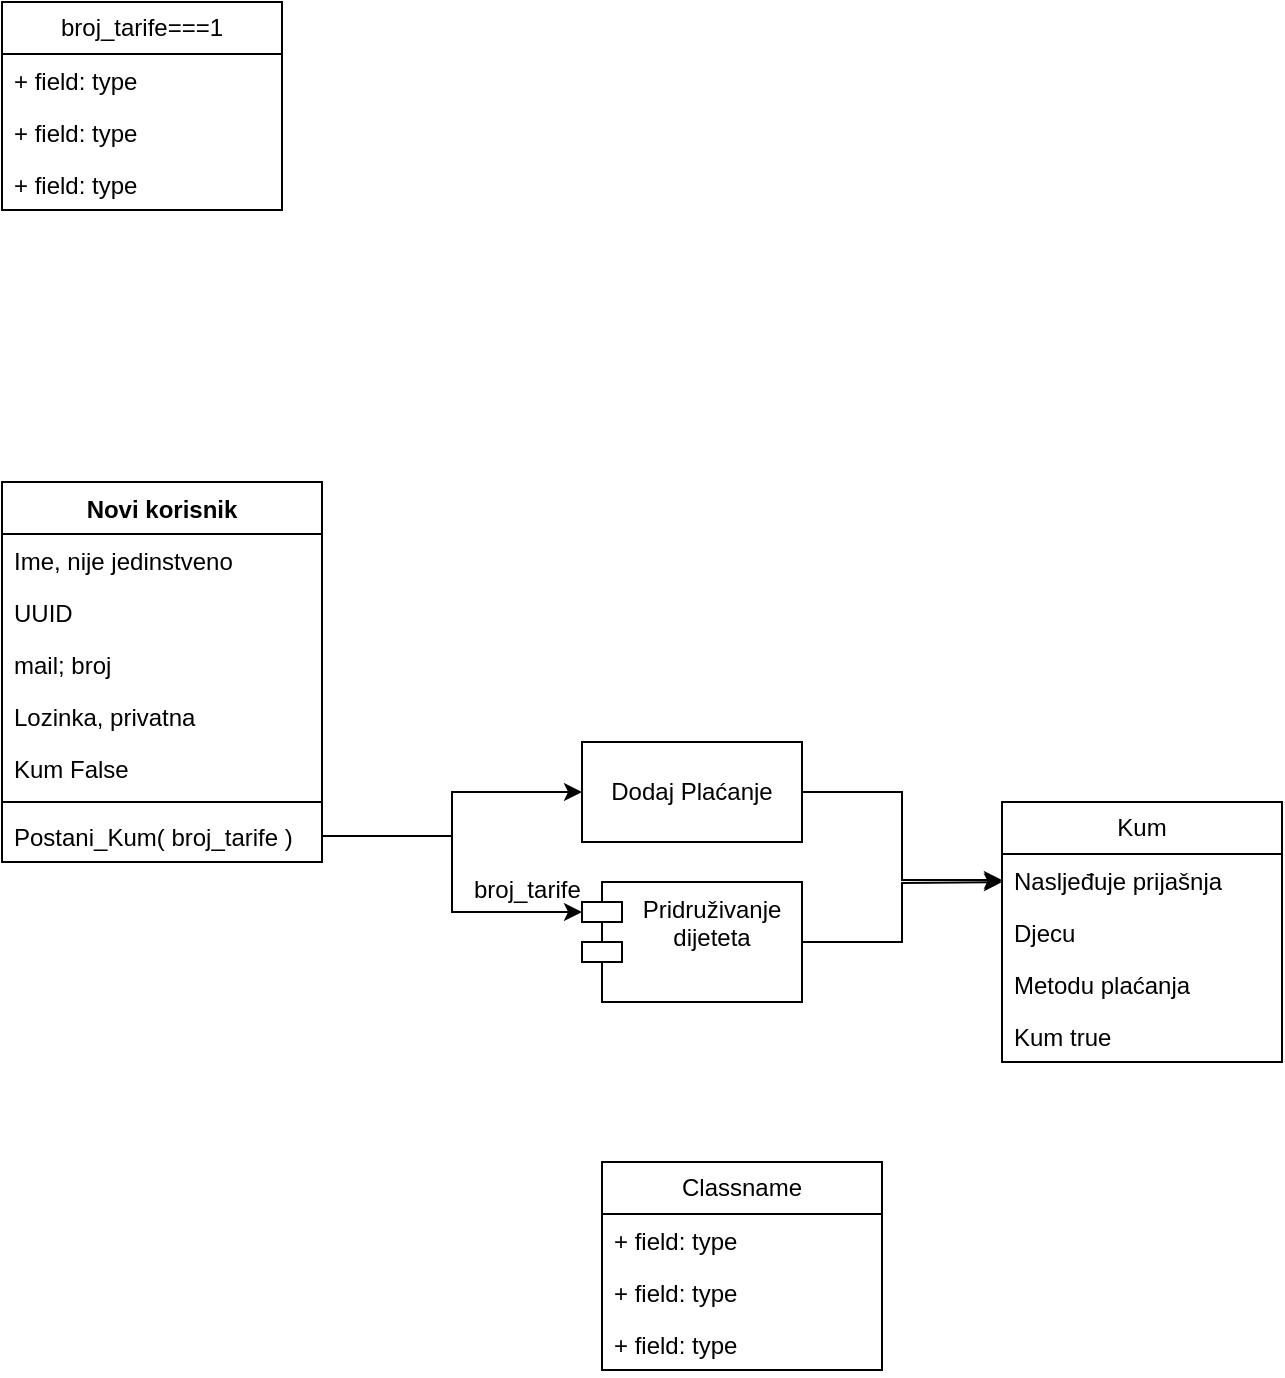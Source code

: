 <mxfile version="21.1.1" type="github">
  <diagram name="Odnosi" id="b5b7bab2-c9e2-2cf4-8b2a-24fd1a2a6d21">
    <mxGraphModel dx="1434" dy="796" grid="1" gridSize="10" guides="1" tooltips="1" connect="1" arrows="1" fold="1" page="1" pageScale="1" pageWidth="827" pageHeight="1169" background="none" math="0" shadow="0">
      <root>
        <mxCell id="0" />
        <mxCell id="1" parent="0" />
        <mxCell id="CNKn6cX1Ovi-BV8Oh0FE-32" value="Kum" style="swimlane;fontStyle=0;childLayout=stackLayout;horizontal=1;startSize=26;fillColor=none;horizontalStack=0;resizeParent=1;resizeParentMax=0;resizeLast=0;collapsible=1;marginBottom=0;whiteSpace=wrap;html=1;" parent="1" vertex="1">
          <mxGeometry x="540" y="440" width="140" height="130" as="geometry" />
        </mxCell>
        <mxCell id="CNKn6cX1Ovi-BV8Oh0FE-33" value="Nasljeđuje prijašnja" style="text;strokeColor=none;fillColor=none;align=left;verticalAlign=top;spacingLeft=4;spacingRight=4;overflow=hidden;rotatable=0;points=[[0,0.5],[1,0.5]];portConstraint=eastwest;whiteSpace=wrap;html=1;" parent="CNKn6cX1Ovi-BV8Oh0FE-32" vertex="1">
          <mxGeometry y="26" width="140" height="26" as="geometry" />
        </mxCell>
        <mxCell id="CNKn6cX1Ovi-BV8Oh0FE-34" value="Djecu" style="text;strokeColor=none;fillColor=none;align=left;verticalAlign=top;spacingLeft=4;spacingRight=4;overflow=hidden;rotatable=0;points=[[0,0.5],[1,0.5]];portConstraint=eastwest;whiteSpace=wrap;html=1;" parent="CNKn6cX1Ovi-BV8Oh0FE-32" vertex="1">
          <mxGeometry y="52" width="140" height="26" as="geometry" />
        </mxCell>
        <mxCell id="CNKn6cX1Ovi-BV8Oh0FE-35" value="Metodu plaćanja" style="text;strokeColor=none;fillColor=none;align=left;verticalAlign=top;spacingLeft=4;spacingRight=4;overflow=hidden;rotatable=0;points=[[0,0.5],[1,0.5]];portConstraint=eastwest;whiteSpace=wrap;html=1;" parent="CNKn6cX1Ovi-BV8Oh0FE-32" vertex="1">
          <mxGeometry y="78" width="140" height="26" as="geometry" />
        </mxCell>
        <mxCell id="CNKn6cX1Ovi-BV8Oh0FE-36" value="Kum true" style="text;strokeColor=none;fillColor=none;align=left;verticalAlign=top;spacingLeft=4;spacingRight=4;overflow=hidden;rotatable=0;points=[[0,0.5],[1,0.5]];portConstraint=eastwest;whiteSpace=wrap;html=1;" parent="CNKn6cX1Ovi-BV8Oh0FE-32" vertex="1">
          <mxGeometry y="104" width="140" height="26" as="geometry" />
        </mxCell>
        <mxCell id="CNKn6cX1Ovi-BV8Oh0FE-38" value="Novi korisnik" style="swimlane;fontStyle=1;align=center;verticalAlign=top;childLayout=stackLayout;horizontal=1;startSize=26;horizontalStack=0;resizeParent=1;resizeParentMax=0;resizeLast=0;collapsible=1;marginBottom=0;whiteSpace=wrap;html=1;" parent="1" vertex="1">
          <mxGeometry x="40" y="280" width="160" height="190" as="geometry" />
        </mxCell>
        <mxCell id="CNKn6cX1Ovi-BV8Oh0FE-42" value="Ime, nije jedinstveno" style="text;strokeColor=none;fillColor=none;align=left;verticalAlign=top;spacingLeft=4;spacingRight=4;overflow=hidden;rotatable=0;points=[[0,0.5],[1,0.5]];portConstraint=eastwest;whiteSpace=wrap;html=1;" parent="CNKn6cX1Ovi-BV8Oh0FE-38" vertex="1">
          <mxGeometry y="26" width="160" height="26" as="geometry" />
        </mxCell>
        <mxCell id="CNKn6cX1Ovi-BV8Oh0FE-28" value="UUID" style="text;strokeColor=none;fillColor=none;align=left;verticalAlign=top;spacingLeft=4;spacingRight=4;overflow=hidden;rotatable=0;points=[[0,0.5],[1,0.5]];portConstraint=eastwest;whiteSpace=wrap;html=1;" parent="CNKn6cX1Ovi-BV8Oh0FE-38" vertex="1">
          <mxGeometry y="52" width="160" height="26" as="geometry" />
        </mxCell>
        <mxCell id="CNKn6cX1Ovi-BV8Oh0FE-29" value="mail; broj" style="text;strokeColor=none;fillColor=none;align=left;verticalAlign=top;spacingLeft=4;spacingRight=4;overflow=hidden;rotatable=0;points=[[0,0.5],[1,0.5]];portConstraint=eastwest;whiteSpace=wrap;html=1;" parent="CNKn6cX1Ovi-BV8Oh0FE-38" vertex="1">
          <mxGeometry y="78" width="160" height="26" as="geometry" />
        </mxCell>
        <mxCell id="CNKn6cX1Ovi-BV8Oh0FE-30" value="Lozinka, privatna" style="text;strokeColor=none;fillColor=none;align=left;verticalAlign=top;spacingLeft=4;spacingRight=4;overflow=hidden;rotatable=0;points=[[0,0.5],[1,0.5]];portConstraint=eastwest;whiteSpace=wrap;html=1;" parent="CNKn6cX1Ovi-BV8Oh0FE-38" vertex="1">
          <mxGeometry y="104" width="160" height="26" as="geometry" />
        </mxCell>
        <mxCell id="CNKn6cX1Ovi-BV8Oh0FE-31" value="Kum False" style="text;strokeColor=none;fillColor=none;align=left;verticalAlign=top;spacingLeft=4;spacingRight=4;overflow=hidden;rotatable=0;points=[[0,0.5],[1,0.5]];portConstraint=eastwest;whiteSpace=wrap;html=1;" parent="CNKn6cX1Ovi-BV8Oh0FE-38" vertex="1">
          <mxGeometry y="130" width="160" height="26" as="geometry" />
        </mxCell>
        <mxCell id="CNKn6cX1Ovi-BV8Oh0FE-40" value="" style="line;strokeWidth=1;fillColor=none;align=left;verticalAlign=middle;spacingTop=-1;spacingLeft=3;spacingRight=3;rotatable=0;labelPosition=right;points=[];portConstraint=eastwest;strokeColor=inherit;" parent="CNKn6cX1Ovi-BV8Oh0FE-38" vertex="1">
          <mxGeometry y="156" width="160" height="8" as="geometry" />
        </mxCell>
        <mxCell id="CNKn6cX1Ovi-BV8Oh0FE-41" value="Postani_Kum( broj_tarife )" style="text;strokeColor=none;fillColor=none;align=left;verticalAlign=top;spacingLeft=4;spacingRight=4;overflow=hidden;rotatable=0;points=[[0,0.5],[1,0.5]];portConstraint=eastwest;whiteSpace=wrap;html=1;" parent="CNKn6cX1Ovi-BV8Oh0FE-38" vertex="1">
          <mxGeometry y="164" width="160" height="26" as="geometry" />
        </mxCell>
        <mxCell id="CNKn6cX1Ovi-BV8Oh0FE-52" style="edgeStyle=orthogonalEdgeStyle;rounded=0;orthogonalLoop=1;jettySize=auto;html=1;exitX=1;exitY=0.5;exitDx=0;exitDy=0;entryX=0;entryY=0.5;entryDx=0;entryDy=0;" parent="1" source="CNKn6cX1Ovi-BV8Oh0FE-47" target="CNKn6cX1Ovi-BV8Oh0FE-33" edge="1">
          <mxGeometry relative="1" as="geometry" />
        </mxCell>
        <mxCell id="CNKn6cX1Ovi-BV8Oh0FE-47" value="Dodaj Plaćanje" style="html=1;whiteSpace=wrap;" parent="1" vertex="1">
          <mxGeometry x="330" y="410" width="110" height="50" as="geometry" />
        </mxCell>
        <mxCell id="CNKn6cX1Ovi-BV8Oh0FE-48" style="edgeStyle=orthogonalEdgeStyle;rounded=0;orthogonalLoop=1;jettySize=auto;html=1;exitX=1;exitY=0.5;exitDx=0;exitDy=0;entryX=0;entryY=0.5;entryDx=0;entryDy=0;" parent="1" source="CNKn6cX1Ovi-BV8Oh0FE-41" target="CNKn6cX1Ovi-BV8Oh0FE-47" edge="1">
          <mxGeometry relative="1" as="geometry" />
        </mxCell>
        <mxCell id="CNKn6cX1Ovi-BV8Oh0FE-46" style="edgeStyle=orthogonalEdgeStyle;rounded=0;orthogonalLoop=1;jettySize=auto;html=1;exitX=1;exitY=0.5;exitDx=0;exitDy=0;entryX=0;entryY=0;entryDx=0;entryDy=15;entryPerimeter=0;" parent="1" source="CNKn6cX1Ovi-BV8Oh0FE-41" target="CNKn6cX1Ovi-BV8Oh0FE-50" edge="1">
          <mxGeometry relative="1" as="geometry">
            <mxPoint x="310" y="495" as="targetPoint" />
          </mxGeometry>
        </mxCell>
        <mxCell id="CNKn6cX1Ovi-BV8Oh0FE-53" style="edgeStyle=orthogonalEdgeStyle;rounded=0;orthogonalLoop=1;jettySize=auto;html=1;exitX=1;exitY=0.5;exitDx=0;exitDy=0;" parent="1" source="CNKn6cX1Ovi-BV8Oh0FE-50" edge="1">
          <mxGeometry relative="1" as="geometry">
            <mxPoint x="540" y="480" as="targetPoint" />
          </mxGeometry>
        </mxCell>
        <mxCell id="CNKn6cX1Ovi-BV8Oh0FE-50" value="Pridruživanje dijeteta" style="shape=module;align=left;spacingLeft=20;align=center;verticalAlign=top;whiteSpace=wrap;html=1;" parent="1" vertex="1">
          <mxGeometry x="330" y="480" width="110" height="60" as="geometry" />
        </mxCell>
        <mxCell id="CNKn6cX1Ovi-BV8Oh0FE-51" value="broj_tarife&lt;br&gt;" style="text;strokeColor=none;fillColor=none;align=left;verticalAlign=top;spacingLeft=4;spacingRight=4;overflow=hidden;rotatable=0;points=[[0,0.5],[1,0.5]];portConstraint=eastwest;whiteSpace=wrap;html=1;" parent="1" vertex="1">
          <mxGeometry x="270" y="470" width="100" height="26" as="geometry" />
        </mxCell>
        <mxCell id="fMu81BBvjR7jglqs2R4A-1" value="broj_tarife===1" style="swimlane;fontStyle=0;childLayout=stackLayout;horizontal=1;startSize=26;fillColor=none;horizontalStack=0;resizeParent=1;resizeParentMax=0;resizeLast=0;collapsible=1;marginBottom=0;whiteSpace=wrap;html=1;" vertex="1" parent="1">
          <mxGeometry x="40" y="40" width="140" height="104" as="geometry" />
        </mxCell>
        <mxCell id="fMu81BBvjR7jglqs2R4A-2" value="+ field: type" style="text;strokeColor=none;fillColor=none;align=left;verticalAlign=top;spacingLeft=4;spacingRight=4;overflow=hidden;rotatable=0;points=[[0,0.5],[1,0.5]];portConstraint=eastwest;whiteSpace=wrap;html=1;" vertex="1" parent="fMu81BBvjR7jglqs2R4A-1">
          <mxGeometry y="26" width="140" height="26" as="geometry" />
        </mxCell>
        <mxCell id="fMu81BBvjR7jglqs2R4A-3" value="+ field: type" style="text;strokeColor=none;fillColor=none;align=left;verticalAlign=top;spacingLeft=4;spacingRight=4;overflow=hidden;rotatable=0;points=[[0,0.5],[1,0.5]];portConstraint=eastwest;whiteSpace=wrap;html=1;" vertex="1" parent="fMu81BBvjR7jglqs2R4A-1">
          <mxGeometry y="52" width="140" height="26" as="geometry" />
        </mxCell>
        <mxCell id="fMu81BBvjR7jglqs2R4A-4" value="+ field: type" style="text;strokeColor=none;fillColor=none;align=left;verticalAlign=top;spacingLeft=4;spacingRight=4;overflow=hidden;rotatable=0;points=[[0,0.5],[1,0.5]];portConstraint=eastwest;whiteSpace=wrap;html=1;" vertex="1" parent="fMu81BBvjR7jglqs2R4A-1">
          <mxGeometry y="78" width="140" height="26" as="geometry" />
        </mxCell>
        <mxCell id="fMu81BBvjR7jglqs2R4A-5" value="Classname" style="swimlane;fontStyle=0;childLayout=stackLayout;horizontal=1;startSize=26;fillColor=none;horizontalStack=0;resizeParent=1;resizeParentMax=0;resizeLast=0;collapsible=1;marginBottom=0;whiteSpace=wrap;html=1;" vertex="1" parent="1">
          <mxGeometry x="340" y="620" width="140" height="104" as="geometry" />
        </mxCell>
        <mxCell id="fMu81BBvjR7jglqs2R4A-6" value="+ field: type" style="text;strokeColor=none;fillColor=none;align=left;verticalAlign=top;spacingLeft=4;spacingRight=4;overflow=hidden;rotatable=0;points=[[0,0.5],[1,0.5]];portConstraint=eastwest;whiteSpace=wrap;html=1;" vertex="1" parent="fMu81BBvjR7jglqs2R4A-5">
          <mxGeometry y="26" width="140" height="26" as="geometry" />
        </mxCell>
        <mxCell id="fMu81BBvjR7jglqs2R4A-7" value="+ field: type" style="text;strokeColor=none;fillColor=none;align=left;verticalAlign=top;spacingLeft=4;spacingRight=4;overflow=hidden;rotatable=0;points=[[0,0.5],[1,0.5]];portConstraint=eastwest;whiteSpace=wrap;html=1;" vertex="1" parent="fMu81BBvjR7jglqs2R4A-5">
          <mxGeometry y="52" width="140" height="26" as="geometry" />
        </mxCell>
        <mxCell id="fMu81BBvjR7jglqs2R4A-8" value="+ field: type" style="text;strokeColor=none;fillColor=none;align=left;verticalAlign=top;spacingLeft=4;spacingRight=4;overflow=hidden;rotatable=0;points=[[0,0.5],[1,0.5]];portConstraint=eastwest;whiteSpace=wrap;html=1;" vertex="1" parent="fMu81BBvjR7jglqs2R4A-5">
          <mxGeometry y="78" width="140" height="26" as="geometry" />
        </mxCell>
      </root>
    </mxGraphModel>
  </diagram>
</mxfile>
